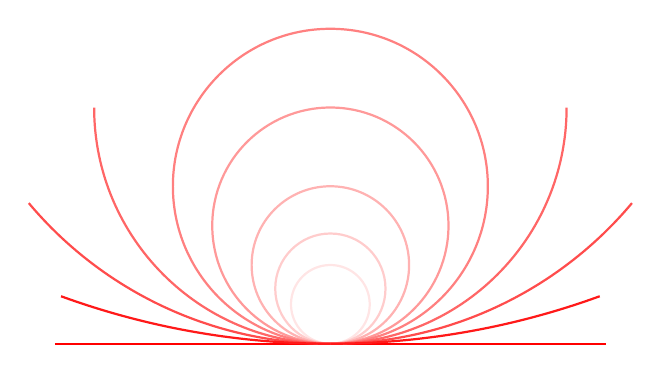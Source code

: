 \begin{tikzpicture}[scale=1]
      \draw[thick, color=red!100] (-3.5,0)--(3.5,0);
  %    \draw[color=gray] (0,-0.5)--(0,3.5);     

      \draw[thick, color=red!10] (0,0.5) circle (0.5);
      \draw[thick, color=red!20] (0,0.7) circle (0.7);
      \draw[thick, color=red!30] (0,1) circle (1);
      \draw[thick, color=red!40] (0,1.5) circle (1.5);
      \draw[thick, color=red!50] (0,2) circle (2);



      \draw[thick, color=red!60] (0,0) arc(-90:-180:3);
      \draw[thick, color=red!60] (0,0) arc(-90:0:3);

      \draw[thick, color=red!70] (0,0) arc(-90:-140:5);
      \draw[thick, color=red!70] (0,0) arc(-90:-40:5);

      \draw[thick, color=red!90] (0,0) arc(-90:-110:10);
      \draw[thick, color=red!90] (0,0) arc(-90:-70:10);

%        \fill (0,1) circle (1pt);
%        \fill (0,0) circle (1pt);     
%        \fill (1,0) circle (1pt);  

%        \node at (0,1) [left] {$i$};
%        \node at (0,0) [below left] {$0$};
%        \node at (1,0) [below right] {$1$};    
\end{tikzpicture}
